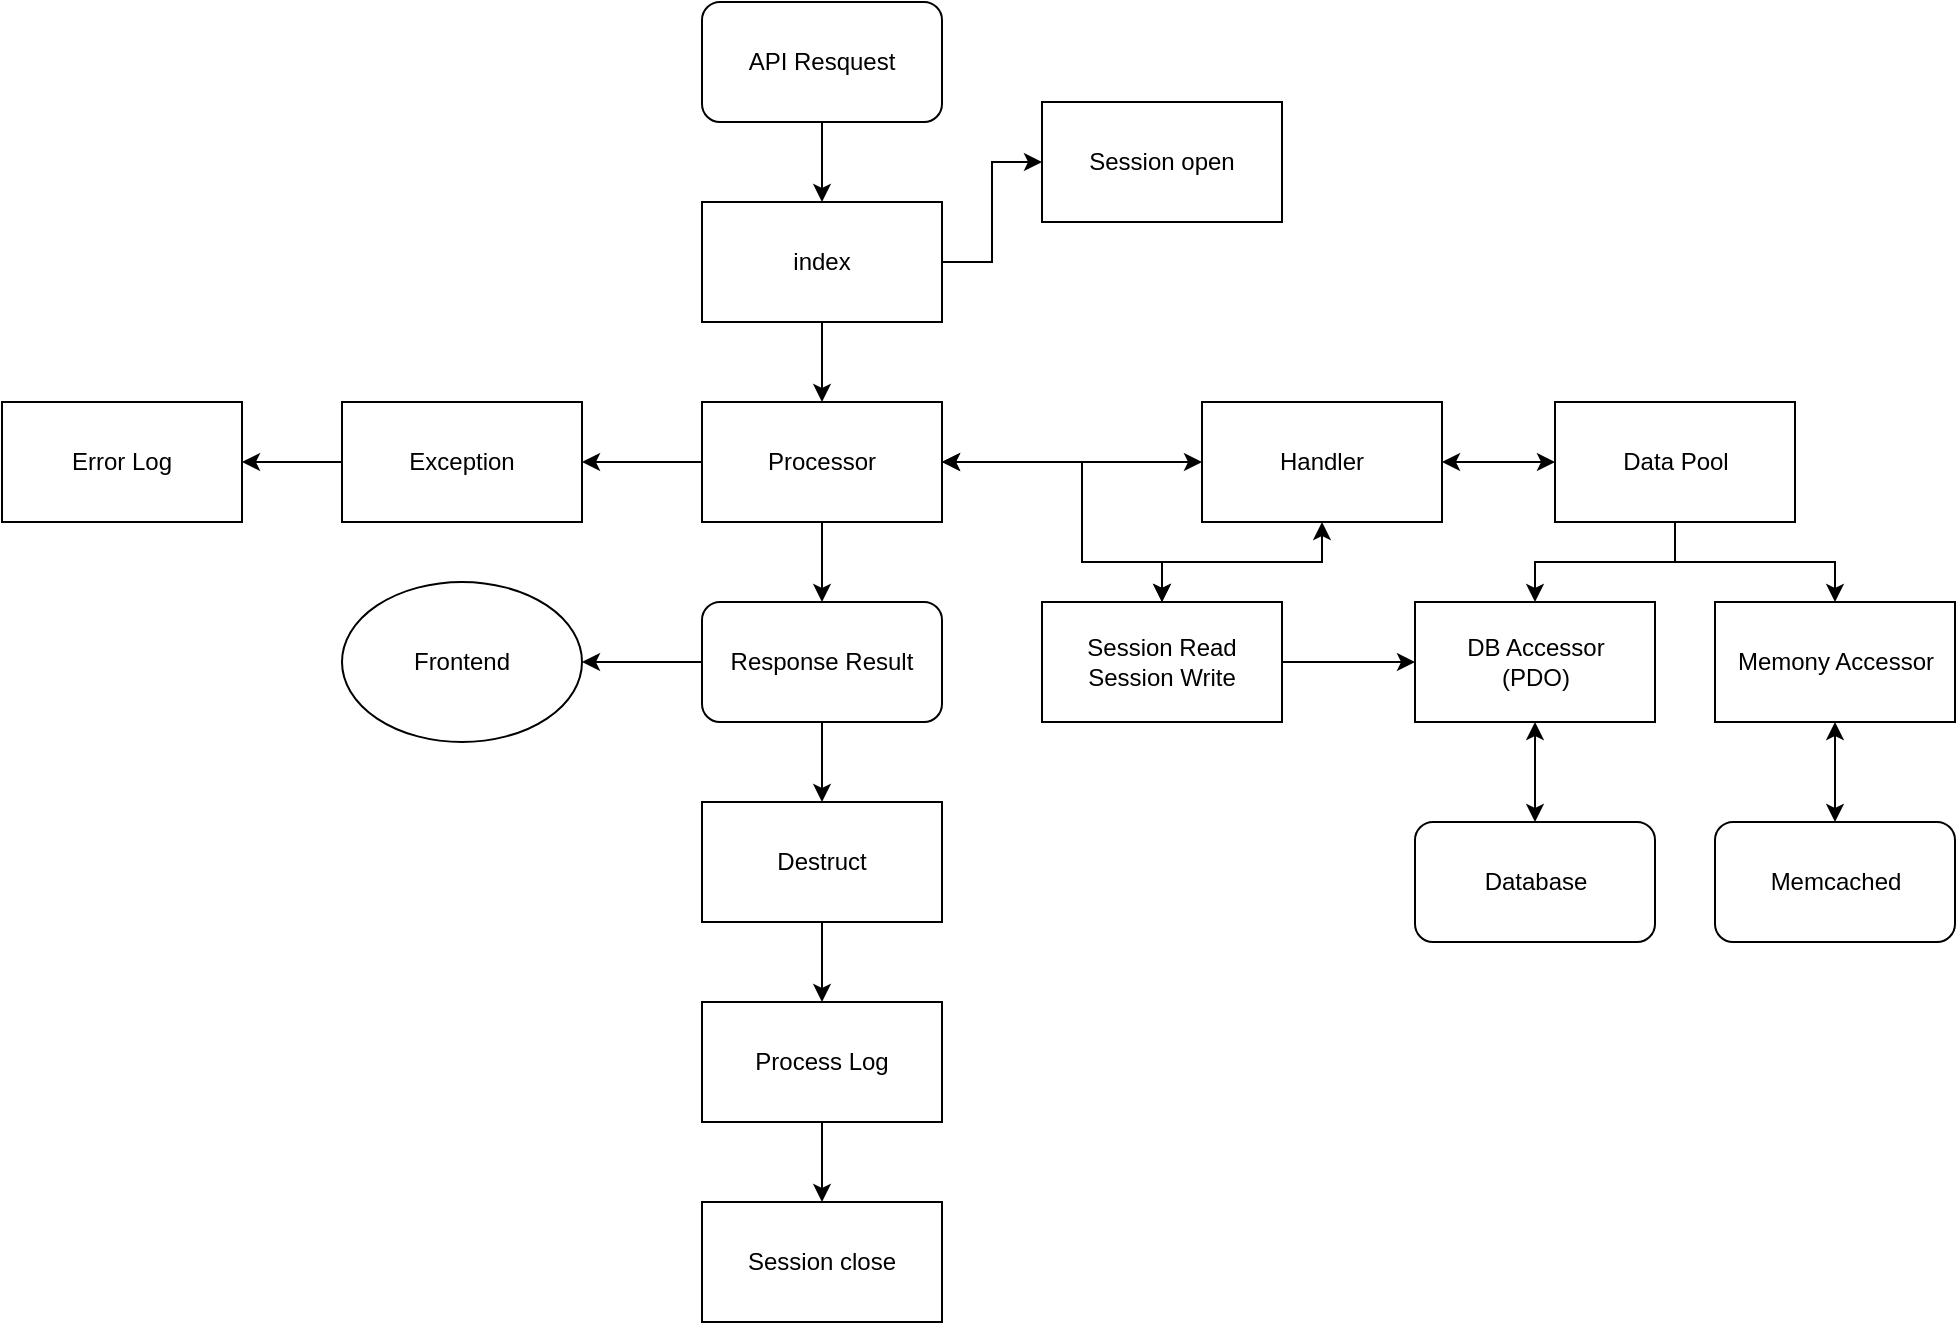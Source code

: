<mxfile version="20.0.1" type="device"><diagram id="gX5QrNzQT1pxJTFkPX1x" name="Page-1"><mxGraphModel dx="1661" dy="647" grid="1" gridSize="10" guides="1" tooltips="1" connect="1" arrows="1" fold="1" page="1" pageScale="1" pageWidth="827" pageHeight="1169" math="0" shadow="0"><root><mxCell id="0"/><mxCell id="1" parent="0"/><mxCell id="dxR6VkHs1Ut8gxTmdiP--1" value="&lt;div&gt;DB Accessor&lt;/div&gt;&lt;div&gt;(PDO)&lt;br&gt;&lt;/div&gt;" style="rounded=0;whiteSpace=wrap;html=1;" vertex="1" parent="1"><mxGeometry x="586.5" y="360" width="120" height="60" as="geometry"/></mxCell><mxCell id="dxR6VkHs1Ut8gxTmdiP--2" value="Handler" style="rounded=0;whiteSpace=wrap;html=1;" vertex="1" parent="1"><mxGeometry x="480" y="260" width="120" height="60" as="geometry"/></mxCell><mxCell id="dxR6VkHs1Ut8gxTmdiP--28" value="" style="edgeStyle=orthogonalEdgeStyle;rounded=0;orthogonalLoop=1;jettySize=auto;html=1;entryX=0.5;entryY=0;entryDx=0;entryDy=0;" edge="1" parent="1" source="dxR6VkHs1Ut8gxTmdiP--3" target="dxR6VkHs1Ut8gxTmdiP--1"><mxGeometry relative="1" as="geometry"/></mxCell><mxCell id="dxR6VkHs1Ut8gxTmdiP--30" value="" style="edgeStyle=orthogonalEdgeStyle;rounded=0;orthogonalLoop=1;jettySize=auto;html=1;" edge="1" parent="1" source="dxR6VkHs1Ut8gxTmdiP--3" target="dxR6VkHs1Ut8gxTmdiP--4"><mxGeometry relative="1" as="geometry"/></mxCell><mxCell id="dxR6VkHs1Ut8gxTmdiP--3" value="Data Pool" style="rounded=0;whiteSpace=wrap;html=1;" vertex="1" parent="1"><mxGeometry x="656.5" y="260" width="120" height="60" as="geometry"/></mxCell><mxCell id="dxR6VkHs1Ut8gxTmdiP--4" value="Memony Accessor" style="rounded=0;whiteSpace=wrap;html=1;" vertex="1" parent="1"><mxGeometry x="736.5" y="360" width="120" height="60" as="geometry"/></mxCell><mxCell id="dxR6VkHs1Ut8gxTmdiP--18" value="" style="edgeStyle=orthogonalEdgeStyle;rounded=0;orthogonalLoop=1;jettySize=auto;html=1;" edge="1" parent="1" source="dxR6VkHs1Ut8gxTmdiP--5" target="dxR6VkHs1Ut8gxTmdiP--8"><mxGeometry relative="1" as="geometry"/></mxCell><mxCell id="dxR6VkHs1Ut8gxTmdiP--61" value="" style="edgeStyle=orthogonalEdgeStyle;rounded=0;orthogonalLoop=1;jettySize=auto;html=1;" edge="1" parent="1" source="dxR6VkHs1Ut8gxTmdiP--5" target="dxR6VkHs1Ut8gxTmdiP--24"><mxGeometry relative="1" as="geometry"/></mxCell><mxCell id="dxR6VkHs1Ut8gxTmdiP--5" value="Processor" style="rounded=0;whiteSpace=wrap;html=1;" vertex="1" parent="1"><mxGeometry x="230" y="260" width="120" height="60" as="geometry"/></mxCell><mxCell id="dxR6VkHs1Ut8gxTmdiP--6" value="API Resquest" style="rounded=1;whiteSpace=wrap;html=1;" vertex="1" parent="1"><mxGeometry x="230" y="60" width="120" height="60" as="geometry"/></mxCell><mxCell id="dxR6VkHs1Ut8gxTmdiP--17" value="" style="edgeStyle=orthogonalEdgeStyle;rounded=0;orthogonalLoop=1;jettySize=auto;html=1;" edge="1" parent="1" source="dxR6VkHs1Ut8gxTmdiP--7" target="dxR6VkHs1Ut8gxTmdiP--5"><mxGeometry relative="1" as="geometry"/></mxCell><mxCell id="dxR6VkHs1Ut8gxTmdiP--41" value="" style="edgeStyle=orthogonalEdgeStyle;rounded=0;orthogonalLoop=1;jettySize=auto;html=1;" edge="1" parent="1" source="dxR6VkHs1Ut8gxTmdiP--7" target="dxR6VkHs1Ut8gxTmdiP--38"><mxGeometry relative="1" as="geometry"/></mxCell><mxCell id="dxR6VkHs1Ut8gxTmdiP--7" value="index" style="rounded=0;whiteSpace=wrap;html=1;" vertex="1" parent="1"><mxGeometry x="230" y="160" width="120" height="60" as="geometry"/></mxCell><mxCell id="dxR6VkHs1Ut8gxTmdiP--20" value="" style="edgeStyle=orthogonalEdgeStyle;rounded=0;orthogonalLoop=1;jettySize=auto;html=1;" edge="1" parent="1" source="dxR6VkHs1Ut8gxTmdiP--8" target="dxR6VkHs1Ut8gxTmdiP--9"><mxGeometry relative="1" as="geometry"/></mxCell><mxCell id="dxR6VkHs1Ut8gxTmdiP--8" value="Exception" style="rounded=0;whiteSpace=wrap;html=1;" vertex="1" parent="1"><mxGeometry x="50" y="260" width="120" height="60" as="geometry"/></mxCell><mxCell id="dxR6VkHs1Ut8gxTmdiP--9" value="Error Log" style="rounded=0;whiteSpace=wrap;html=1;" vertex="1" parent="1"><mxGeometry x="-120" y="260" width="120" height="60" as="geometry"/></mxCell><mxCell id="dxR6VkHs1Ut8gxTmdiP--63" value="" style="edgeStyle=orthogonalEdgeStyle;rounded=0;orthogonalLoop=1;jettySize=auto;html=1;" edge="1" parent="1" source="dxR6VkHs1Ut8gxTmdiP--10" target="dxR6VkHs1Ut8gxTmdiP--11"><mxGeometry relative="1" as="geometry"/></mxCell><mxCell id="dxR6VkHs1Ut8gxTmdiP--10" value="Destruct" style="rounded=0;whiteSpace=wrap;html=1;" vertex="1" parent="1"><mxGeometry x="230" y="460" width="120" height="60" as="geometry"/></mxCell><mxCell id="dxR6VkHs1Ut8gxTmdiP--60" value="" style="edgeStyle=orthogonalEdgeStyle;rounded=0;orthogonalLoop=1;jettySize=auto;html=1;" edge="1" parent="1" source="dxR6VkHs1Ut8gxTmdiP--11" target="dxR6VkHs1Ut8gxTmdiP--42"><mxGeometry relative="1" as="geometry"/></mxCell><mxCell id="dxR6VkHs1Ut8gxTmdiP--11" value="Process Log" style="rounded=0;whiteSpace=wrap;html=1;" vertex="1" parent="1"><mxGeometry x="230" y="560" width="120" height="60" as="geometry"/></mxCell><mxCell id="dxR6VkHs1Ut8gxTmdiP--16" value="" style="endArrow=classic;html=1;rounded=0;exitX=0.5;exitY=1;exitDx=0;exitDy=0;entryX=0.5;entryY=0;entryDx=0;entryDy=0;" edge="1" parent="1" source="dxR6VkHs1Ut8gxTmdiP--6" target="dxR6VkHs1Ut8gxTmdiP--7"><mxGeometry width="50" height="50" relative="1" as="geometry"><mxPoint x="360" y="390" as="sourcePoint"/><mxPoint x="410" y="340" as="targetPoint"/></mxGeometry></mxCell><mxCell id="dxR6VkHs1Ut8gxTmdiP--57" value="" style="edgeStyle=orthogonalEdgeStyle;rounded=0;orthogonalLoop=1;jettySize=auto;html=1;" edge="1" parent="1" source="dxR6VkHs1Ut8gxTmdiP--24" target="dxR6VkHs1Ut8gxTmdiP--56"><mxGeometry relative="1" as="geometry"/></mxCell><mxCell id="dxR6VkHs1Ut8gxTmdiP--62" value="" style="edgeStyle=orthogonalEdgeStyle;rounded=0;orthogonalLoop=1;jettySize=auto;html=1;" edge="1" parent="1" source="dxR6VkHs1Ut8gxTmdiP--24" target="dxR6VkHs1Ut8gxTmdiP--10"><mxGeometry relative="1" as="geometry"/></mxCell><mxCell id="dxR6VkHs1Ut8gxTmdiP--24" value="Response Result" style="rounded=1;whiteSpace=wrap;html=1;" vertex="1" parent="1"><mxGeometry x="230" y="360" width="120" height="60" as="geometry"/></mxCell><mxCell id="dxR6VkHs1Ut8gxTmdiP--33" value="" style="endArrow=classic;startArrow=classic;html=1;rounded=0;exitX=1;exitY=0.5;exitDx=0;exitDy=0;entryX=0;entryY=0.5;entryDx=0;entryDy=0;" edge="1" parent="1" source="dxR6VkHs1Ut8gxTmdiP--5" target="dxR6VkHs1Ut8gxTmdiP--2"><mxGeometry width="50" height="50" relative="1" as="geometry"><mxPoint x="360" y="390" as="sourcePoint"/><mxPoint x="410" y="290" as="targetPoint"/></mxGeometry></mxCell><mxCell id="dxR6VkHs1Ut8gxTmdiP--37" value="" style="endArrow=classic;startArrow=classic;html=1;rounded=0;entryX=0;entryY=0.5;entryDx=0;entryDy=0;" edge="1" parent="1" source="dxR6VkHs1Ut8gxTmdiP--2" target="dxR6VkHs1Ut8gxTmdiP--3"><mxGeometry width="50" height="50" relative="1" as="geometry"><mxPoint x="426.5" y="390" as="sourcePoint"/><mxPoint x="476.5" y="340" as="targetPoint"/></mxGeometry></mxCell><mxCell id="dxR6VkHs1Ut8gxTmdiP--38" value="Session open" style="rounded=0;whiteSpace=wrap;html=1;" vertex="1" parent="1"><mxGeometry x="400" y="110" width="120" height="60" as="geometry"/></mxCell><mxCell id="dxR6VkHs1Ut8gxTmdiP--42" value="Session close" style="rounded=0;whiteSpace=wrap;html=1;" vertex="1" parent="1"><mxGeometry x="230" y="660" width="120" height="60" as="geometry"/></mxCell><mxCell id="dxR6VkHs1Ut8gxTmdiP--48" value="" style="edgeStyle=orthogonalEdgeStyle;rounded=0;orthogonalLoop=1;jettySize=auto;html=1;" edge="1" parent="1" source="dxR6VkHs1Ut8gxTmdiP--44" target="dxR6VkHs1Ut8gxTmdiP--1"><mxGeometry relative="1" as="geometry"/></mxCell><mxCell id="dxR6VkHs1Ut8gxTmdiP--44" value="&lt;div&gt;Session Read&lt;/div&gt;&lt;div&gt;Session Write&lt;br&gt;&lt;/div&gt;" style="rounded=0;whiteSpace=wrap;html=1;" vertex="1" parent="1"><mxGeometry x="400" y="360" width="120" height="60" as="geometry"/></mxCell><mxCell id="dxR6VkHs1Ut8gxTmdiP--46" value="" style="endArrow=classic;startArrow=classic;html=1;rounded=0;entryX=0.5;entryY=0;entryDx=0;entryDy=0;" edge="1" parent="1" target="dxR6VkHs1Ut8gxTmdiP--44"><mxGeometry width="50" height="50" relative="1" as="geometry"><mxPoint x="350" y="290" as="sourcePoint"/><mxPoint x="380" y="440" as="targetPoint"/><Array as="points"><mxPoint x="420" y="290"/><mxPoint x="420" y="340"/><mxPoint x="460" y="340"/></Array></mxGeometry></mxCell><mxCell id="dxR6VkHs1Ut8gxTmdiP--47" value="" style="endArrow=classic;startArrow=classic;html=1;rounded=0;entryX=0.5;entryY=1;entryDx=0;entryDy=0;exitX=0.5;exitY=0;exitDx=0;exitDy=0;" edge="1" parent="1" source="dxR6VkHs1Ut8gxTmdiP--44" target="dxR6VkHs1Ut8gxTmdiP--2"><mxGeometry width="50" height="50" relative="1" as="geometry"><mxPoint x="500" y="500" as="sourcePoint"/><mxPoint x="550" y="450" as="targetPoint"/><Array as="points"><mxPoint x="460" y="340"/><mxPoint x="540" y="340"/></Array></mxGeometry></mxCell><mxCell id="dxR6VkHs1Ut8gxTmdiP--49" value="Database" style="rounded=1;whiteSpace=wrap;html=1;" vertex="1" parent="1"><mxGeometry x="586.5" y="470" width="120" height="60" as="geometry"/></mxCell><mxCell id="dxR6VkHs1Ut8gxTmdiP--51" value="Memcached" style="rounded=1;whiteSpace=wrap;html=1;" vertex="1" parent="1"><mxGeometry x="736.5" y="470" width="120" height="60" as="geometry"/></mxCell><mxCell id="dxR6VkHs1Ut8gxTmdiP--52" value="" style="endArrow=classic;startArrow=classic;html=1;rounded=0;entryX=0.5;entryY=1;entryDx=0;entryDy=0;" edge="1" parent="1" source="dxR6VkHs1Ut8gxTmdiP--49" target="dxR6VkHs1Ut8gxTmdiP--1"><mxGeometry width="50" height="50" relative="1" as="geometry"><mxPoint x="520" y="490" as="sourcePoint"/><mxPoint x="570" y="440" as="targetPoint"/></mxGeometry></mxCell><mxCell id="dxR6VkHs1Ut8gxTmdiP--53" value="" style="endArrow=classic;startArrow=classic;html=1;rounded=0;entryX=0.5;entryY=1;entryDx=0;entryDy=0;" edge="1" parent="1" source="dxR6VkHs1Ut8gxTmdiP--51" target="dxR6VkHs1Ut8gxTmdiP--4"><mxGeometry width="50" height="50" relative="1" as="geometry"><mxPoint x="691.5" y="620" as="sourcePoint"/><mxPoint x="741.5" y="570" as="targetPoint"/></mxGeometry></mxCell><mxCell id="dxR6VkHs1Ut8gxTmdiP--56" value="Frontend" style="ellipse;whiteSpace=wrap;html=1;" vertex="1" parent="1"><mxGeometry x="50" y="350" width="120" height="80" as="geometry"/></mxCell></root></mxGraphModel></diagram></mxfile>